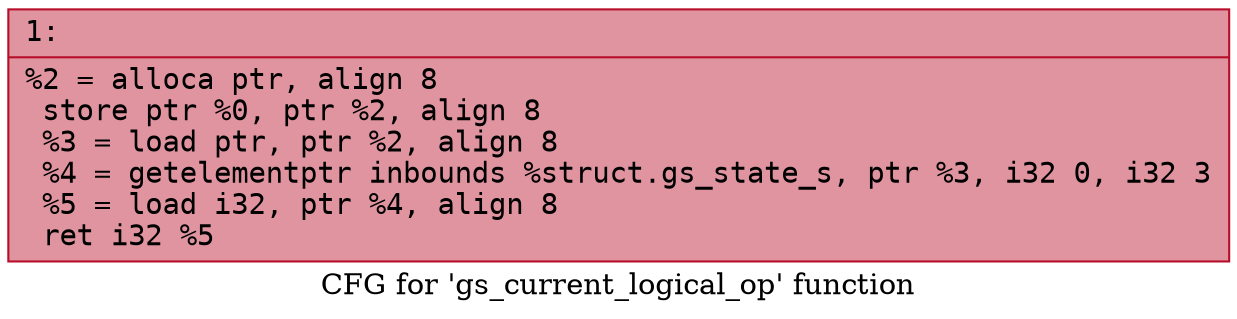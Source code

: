 digraph "CFG for 'gs_current_logical_op' function" {
	label="CFG for 'gs_current_logical_op' function";

	Node0x600001ac2800 [shape=record,color="#b70d28ff", style=filled, fillcolor="#b70d2870" fontname="Courier",label="{1:\l|  %2 = alloca ptr, align 8\l  store ptr %0, ptr %2, align 8\l  %3 = load ptr, ptr %2, align 8\l  %4 = getelementptr inbounds %struct.gs_state_s, ptr %3, i32 0, i32 3\l  %5 = load i32, ptr %4, align 8\l  ret i32 %5\l}"];
}
